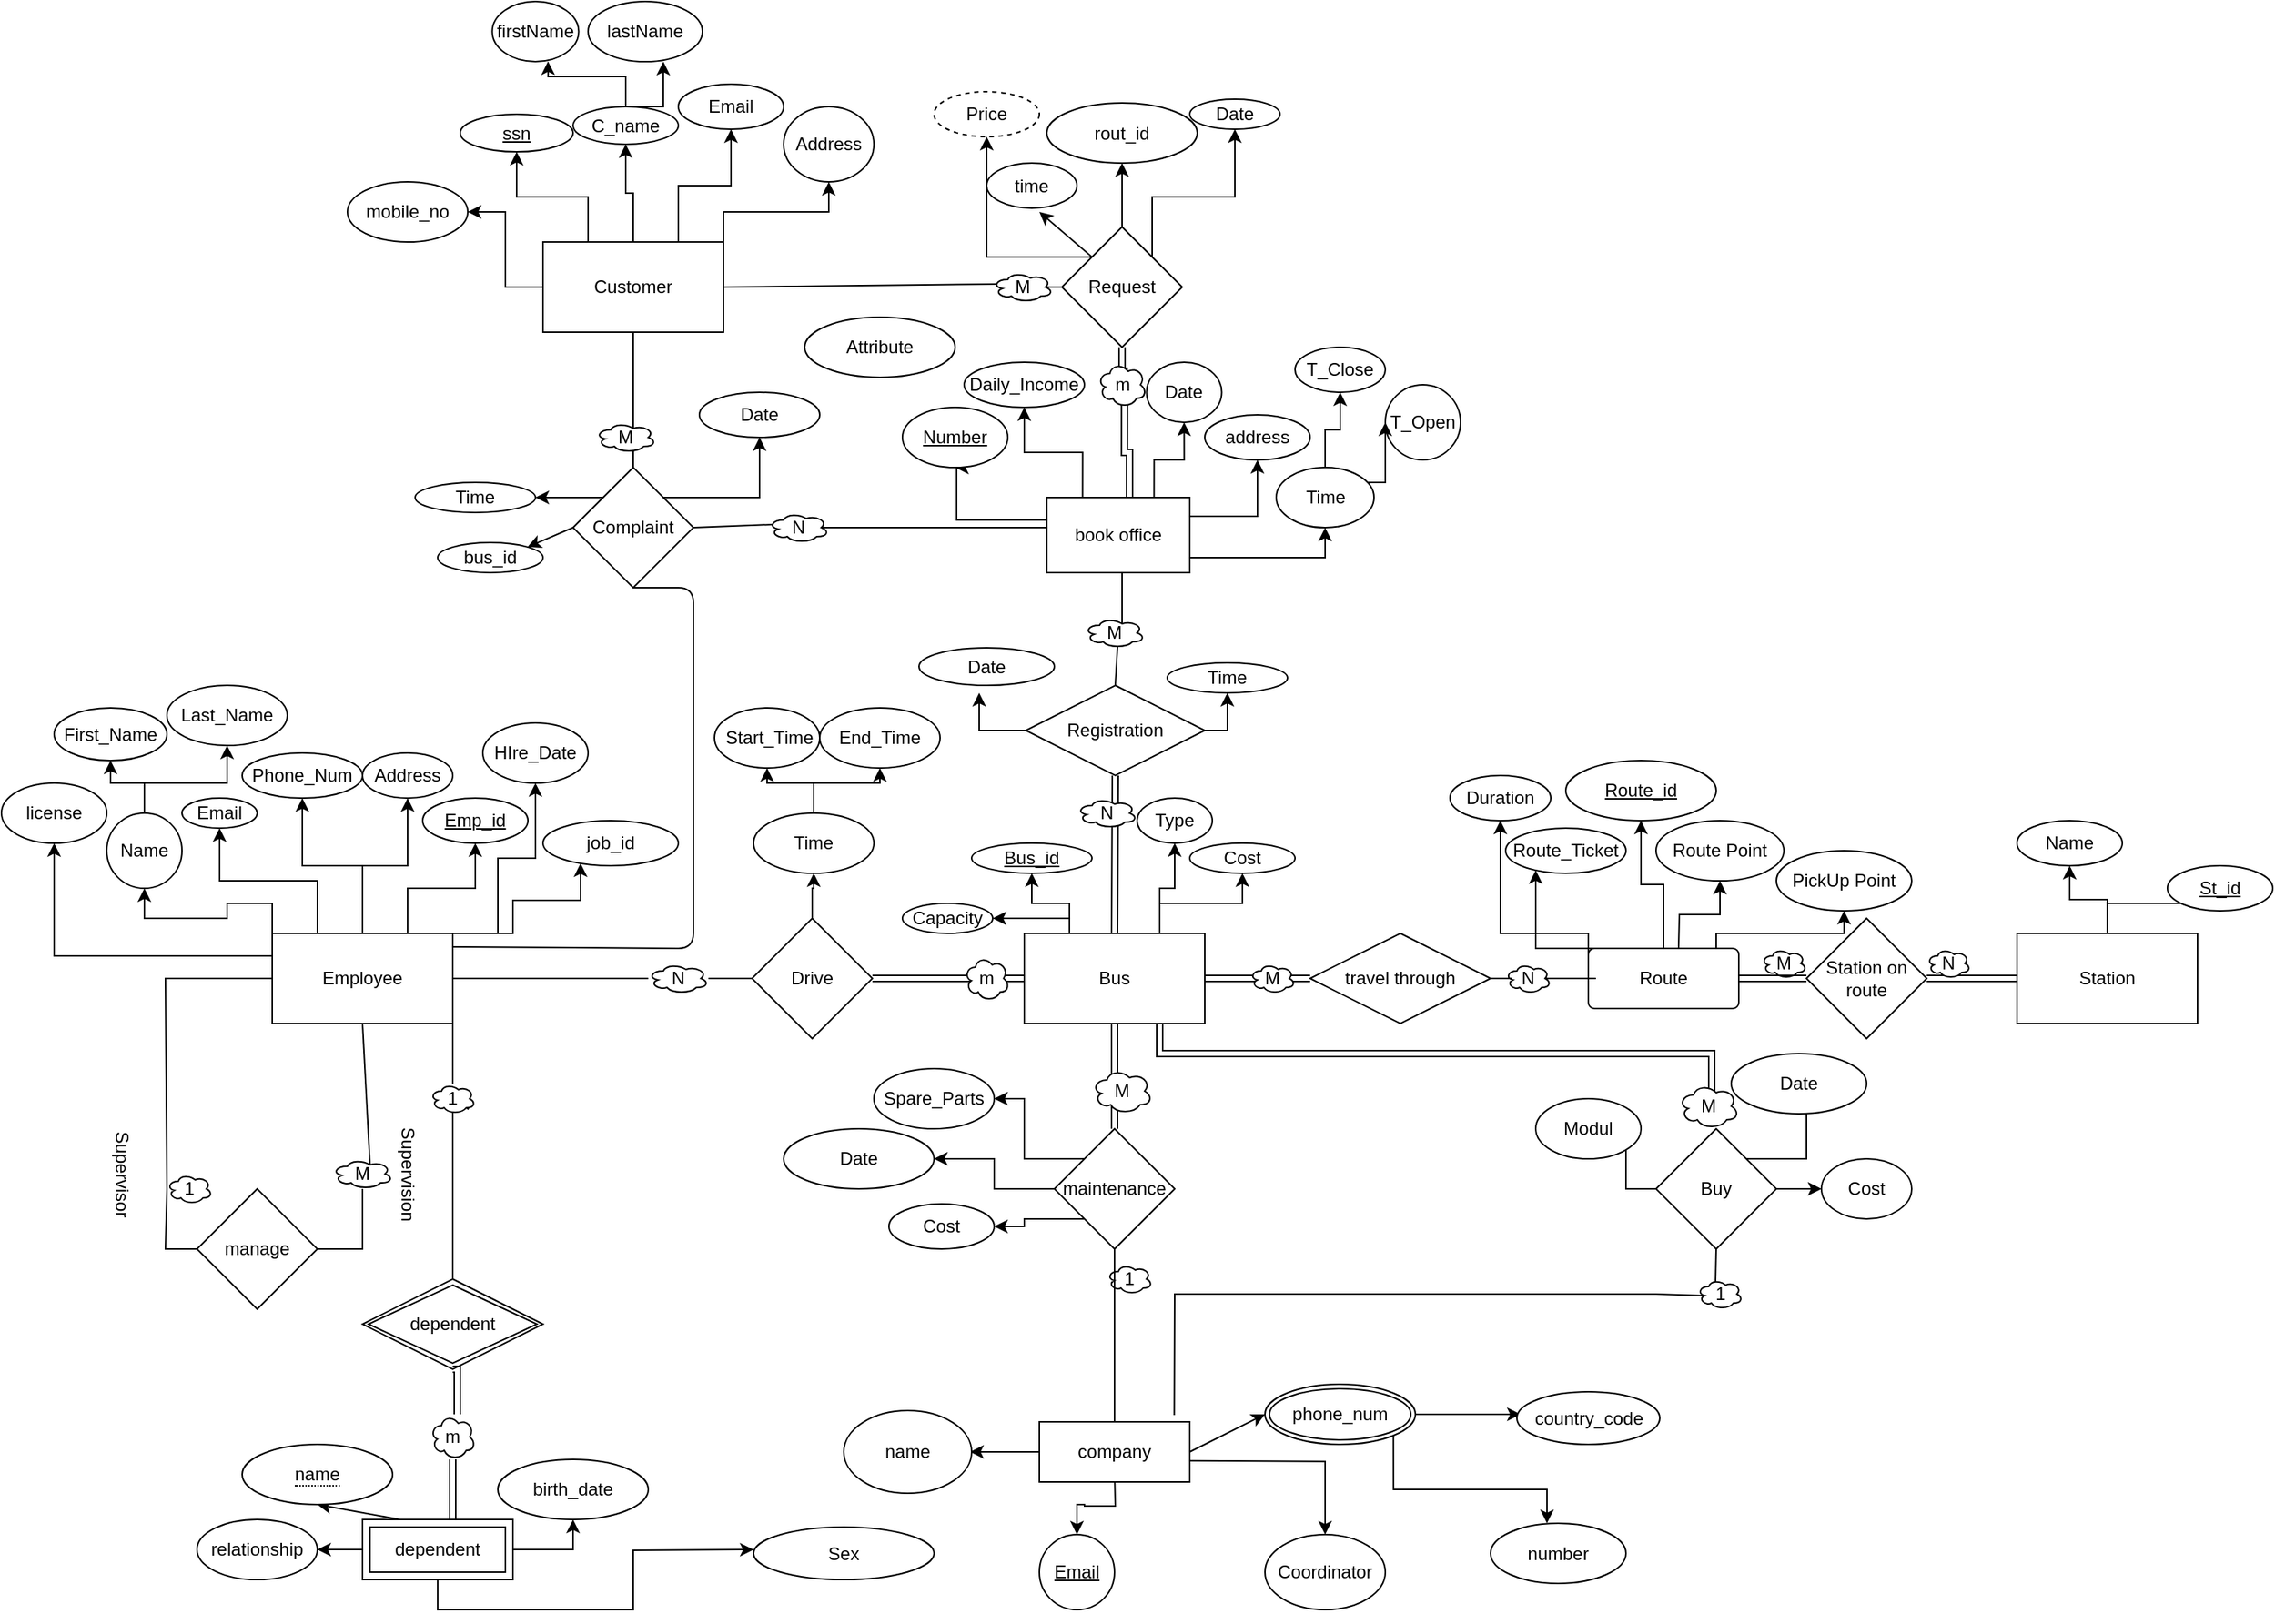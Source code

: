 <mxfile version="13.9.9" type="device"><diagram id="TFiQjZlY__-_d4XYWqQU" name="Page-1"><mxGraphModel dx="3947" dy="1431" grid="1" gridSize="10" guides="1" tooltips="1" connect="1" arrows="1" fold="1" page="1" pageScale="1" pageWidth="827" pageHeight="1169" math="0" shadow="0"><root><mxCell id="0"/><mxCell id="1" parent="0"/><mxCell id="YLWvmVzFbExYGH_iNPzv-2" style="edgeStyle=orthogonalEdgeStyle;rounded=0;orthogonalLoop=1;jettySize=auto;html=1;exitX=0.25;exitY=0;exitDx=0;exitDy=0;" parent="1" source="YLWvmVzFbExYGH_iNPzv-1" target="YLWvmVzFbExYGH_iNPzv-161" edge="1"><mxGeometry relative="1" as="geometry"><mxPoint x="285" y="185" as="targetPoint"/></mxGeometry></mxCell><mxCell id="YLWvmVzFbExYGH_iNPzv-4" style="edgeStyle=orthogonalEdgeStyle;rounded=0;orthogonalLoop=1;jettySize=auto;html=1;" parent="1" source="YLWvmVzFbExYGH_iNPzv-1" target="YLWvmVzFbExYGH_iNPzv-5" edge="1"><mxGeometry relative="1" as="geometry"><mxPoint x="440" y="200" as="targetPoint"/></mxGeometry></mxCell><mxCell id="YLWvmVzFbExYGH_iNPzv-6" style="edgeStyle=orthogonalEdgeStyle;rounded=0;orthogonalLoop=1;jettySize=auto;html=1;exitX=0.75;exitY=0;exitDx=0;exitDy=0;" parent="1" source="YLWvmVzFbExYGH_iNPzv-1" target="YLWvmVzFbExYGH_iNPzv-7" edge="1"><mxGeometry relative="1" as="geometry"><mxPoint x="520" y="210" as="targetPoint"/></mxGeometry></mxCell><mxCell id="YLWvmVzFbExYGH_iNPzv-8" style="edgeStyle=orthogonalEdgeStyle;rounded=0;orthogonalLoop=1;jettySize=auto;html=1;exitX=1;exitY=0;exitDx=0;exitDy=0;" parent="1" source="YLWvmVzFbExYGH_iNPzv-1" target="YLWvmVzFbExYGH_iNPzv-9" edge="1"><mxGeometry relative="1" as="geometry"><mxPoint x="570" y="230" as="targetPoint"/></mxGeometry></mxCell><mxCell id="ZG1hYv54IR80WF1dl3AS-23" style="edgeStyle=orthogonalEdgeStyle;rounded=0;orthogonalLoop=1;jettySize=auto;html=1;exitX=0;exitY=0.5;exitDx=0;exitDy=0;entryX=1;entryY=0.5;entryDx=0;entryDy=0;" parent="1" source="YLWvmVzFbExYGH_iNPzv-1" target="ZG1hYv54IR80WF1dl3AS-22" edge="1"><mxGeometry relative="1" as="geometry"/></mxCell><mxCell id="YLWvmVzFbExYGH_iNPzv-1" value="Customer" style="rounded=0;whiteSpace=wrap;html=1;" parent="1" vertex="1"><mxGeometry x="300" y="250" width="120" height="60" as="geometry"/></mxCell><mxCell id="USl_vU6_ZCPeOkIflzYb-12" style="edgeStyle=orthogonalEdgeStyle;rounded=0;orthogonalLoop=1;jettySize=auto;html=1;exitX=0.5;exitY=0;exitDx=0;exitDy=0;entryX=0.658;entryY=1;entryDx=0;entryDy=0;entryPerimeter=0;" parent="1" source="YLWvmVzFbExYGH_iNPzv-5" target="USl_vU6_ZCPeOkIflzYb-8" edge="1"><mxGeometry relative="1" as="geometry"/></mxCell><mxCell id="USl_vU6_ZCPeOkIflzYb-13" style="edgeStyle=orthogonalEdgeStyle;rounded=0;orthogonalLoop=1;jettySize=auto;html=1;exitX=0.5;exitY=0;exitDx=0;exitDy=0;entryX=0.646;entryY=0.995;entryDx=0;entryDy=0;entryPerimeter=0;" parent="1" source="YLWvmVzFbExYGH_iNPzv-5" target="USl_vU6_ZCPeOkIflzYb-9" edge="1"><mxGeometry relative="1" as="geometry"/></mxCell><mxCell id="YLWvmVzFbExYGH_iNPzv-5" value="C_name" style="ellipse;whiteSpace=wrap;html=1;" parent="1" vertex="1"><mxGeometry x="320" y="160" width="70" height="25" as="geometry"/></mxCell><mxCell id="YLWvmVzFbExYGH_iNPzv-7" value="Email" style="ellipse;whiteSpace=wrap;html=1;" parent="1" vertex="1"><mxGeometry x="390" y="145" width="70" height="30" as="geometry"/></mxCell><mxCell id="YLWvmVzFbExYGH_iNPzv-9" value="Address" style="ellipse;whiteSpace=wrap;html=1;" parent="1" vertex="1"><mxGeometry x="460" y="160" width="60" height="50" as="geometry"/></mxCell><mxCell id="YLWvmVzFbExYGH_iNPzv-19" style="edgeStyle=orthogonalEdgeStyle;rounded=0;orthogonalLoop=1;jettySize=auto;html=1;exitX=1;exitY=0;exitDx=0;exitDy=0;" parent="1" source="YLWvmVzFbExYGH_iNPzv-12" target="YLWvmVzFbExYGH_iNPzv-20" edge="1"><mxGeometry relative="1" as="geometry"><mxPoint x="720" y="230" as="targetPoint"/><Array as="points"><mxPoint x="705" y="220"/><mxPoint x="760" y="220"/></Array></mxGeometry></mxCell><mxCell id="ZG1hYv54IR80WF1dl3AS-179" style="edgeStyle=none;rounded=0;orthogonalLoop=1;jettySize=auto;html=1;exitX=0.5;exitY=0;exitDx=0;exitDy=0;entryX=0.5;entryY=1;entryDx=0;entryDy=0;strokeWidth=1;" parent="1" source="YLWvmVzFbExYGH_iNPzv-12" target="ZG1hYv54IR80WF1dl3AS-42" edge="1"><mxGeometry relative="1" as="geometry"><Array as="points"/></mxGeometry></mxCell><mxCell id="ZG1hYv54IR80WF1dl3AS-226" style="edgeStyle=none;rounded=0;orthogonalLoop=1;jettySize=auto;html=1;exitX=0;exitY=0;exitDx=0;exitDy=0;strokeWidth=1;" parent="1" source="YLWvmVzFbExYGH_iNPzv-12" edge="1"><mxGeometry relative="1" as="geometry"><mxPoint x="630" y="230" as="targetPoint"/></mxGeometry></mxCell><mxCell id="YLWvmVzFbExYGH_iNPzv-12" value="Request" style="rhombus;whiteSpace=wrap;html=1;" parent="1" vertex="1"><mxGeometry x="645" y="240" width="80" height="80" as="geometry"/></mxCell><mxCell id="YLWvmVzFbExYGH_iNPzv-20" value="Date" style="ellipse;whiteSpace=wrap;html=1;" parent="1" vertex="1"><mxGeometry x="730" y="155" width="60" height="20" as="geometry"/></mxCell><mxCell id="ZG1hYv54IR80WF1dl3AS-58" style="edgeStyle=orthogonalEdgeStyle;rounded=0;orthogonalLoop=1;jettySize=auto;html=1;exitX=1;exitY=0;exitDx=0;exitDy=0;entryX=0.5;entryY=1;entryDx=0;entryDy=0;" parent="1" source="YLWvmVzFbExYGH_iNPzv-26" target="ZG1hYv54IR80WF1dl3AS-26" edge="1"><mxGeometry relative="1" as="geometry"/></mxCell><mxCell id="ZG1hYv54IR80WF1dl3AS-221" style="edgeStyle=none;rounded=0;orthogonalLoop=1;jettySize=auto;html=1;exitX=0;exitY=0;exitDx=0;exitDy=0;entryX=1;entryY=0.5;entryDx=0;entryDy=0;strokeWidth=1;" parent="1" source="YLWvmVzFbExYGH_iNPzv-26" target="YLWvmVzFbExYGH_iNPzv-29" edge="1"><mxGeometry relative="1" as="geometry"/></mxCell><mxCell id="ZG1hYv54IR80WF1dl3AS-223" style="edgeStyle=none;rounded=0;orthogonalLoop=1;jettySize=auto;html=1;exitX=0;exitY=0.5;exitDx=0;exitDy=0;entryX=1;entryY=0;entryDx=0;entryDy=0;strokeWidth=1;" parent="1" source="YLWvmVzFbExYGH_iNPzv-26" target="ZG1hYv54IR80WF1dl3AS-55" edge="1"><mxGeometry relative="1" as="geometry"/></mxCell><mxCell id="YLWvmVzFbExYGH_iNPzv-26" value="Complaint" style="rhombus;whiteSpace=wrap;html=1;rounded=0;" parent="1" vertex="1"><mxGeometry x="320" y="400" width="80" height="80" as="geometry"/></mxCell><mxCell id="YLWvmVzFbExYGH_iNPzv-29" value="Time" style="ellipse;whiteSpace=wrap;html=1;" parent="1" vertex="1"><mxGeometry x="215" y="410" width="80" height="20" as="geometry"/></mxCell><mxCell id="YLWvmVzFbExYGH_iNPzv-41" value="Daily_Income" style="ellipse;whiteSpace=wrap;html=1;" parent="1" vertex="1"><mxGeometry x="580" y="330" width="80" height="30" as="geometry"/></mxCell><mxCell id="YLWvmVzFbExYGH_iNPzv-43" value="Date" style="ellipse;whiteSpace=wrap;html=1;" parent="1" vertex="1"><mxGeometry x="701.25" y="330" width="50" height="40" as="geometry"/></mxCell><mxCell id="YLWvmVzFbExYGH_iNPzv-46" value="T_Open" style="ellipse;whiteSpace=wrap;html=1;aspect=fixed;" parent="1" vertex="1"><mxGeometry x="860" y="345" width="50" height="50" as="geometry"/></mxCell><mxCell id="YLWvmVzFbExYGH_iNPzv-48" value="T_Close" style="ellipse;whiteSpace=wrap;html=1;" parent="1" vertex="1"><mxGeometry x="800" y="320" width="60" height="30" as="geometry"/></mxCell><mxCell id="ZG1hYv54IR80WF1dl3AS-132" style="edgeStyle=none;shape=link;rounded=0;orthogonalLoop=1;jettySize=auto;html=1;exitX=0.5;exitY=1;exitDx=0;exitDy=0;entryX=0.5;entryY=0;entryDx=0;entryDy=0;" parent="1" source="ZG1hYv54IR80WF1dl3AS-201" target="YLWvmVzFbExYGH_iNPzv-56" edge="1"><mxGeometry relative="1" as="geometry"><mxPoint x="680" y="617.5" as="sourcePoint"/></mxGeometry></mxCell><mxCell id="YLWvmVzFbExYGH_iNPzv-55" value="Time" style="ellipse;whiteSpace=wrap;html=1;" parent="1" vertex="1"><mxGeometry x="715" y="530" width="80" height="20" as="geometry"/></mxCell><mxCell id="YLWvmVzFbExYGH_iNPzv-58" style="edgeStyle=orthogonalEdgeStyle;rounded=0;orthogonalLoop=1;jettySize=auto;html=1;exitX=0.25;exitY=0;exitDx=0;exitDy=0;" parent="1" source="YLWvmVzFbExYGH_iNPzv-56" target="YLWvmVzFbExYGH_iNPzv-59" edge="1"><mxGeometry relative="1" as="geometry"><mxPoint x="660" y="680" as="targetPoint"/></mxGeometry></mxCell><mxCell id="YLWvmVzFbExYGH_iNPzv-60" style="edgeStyle=orthogonalEdgeStyle;rounded=0;orthogonalLoop=1;jettySize=auto;html=1;exitX=0.25;exitY=0;exitDx=0;exitDy=0;" parent="1" source="YLWvmVzFbExYGH_iNPzv-56" target="YLWvmVzFbExYGH_iNPzv-61" edge="1"><mxGeometry relative="1" as="geometry"><mxPoint x="630" y="690" as="targetPoint"/><Array as="points"><mxPoint x="650" y="700"/><mxPoint x="610" y="700"/></Array></mxGeometry></mxCell><mxCell id="YLWvmVzFbExYGH_iNPzv-62" style="edgeStyle=orthogonalEdgeStyle;rounded=0;orthogonalLoop=1;jettySize=auto;html=1;exitX=0.75;exitY=0;exitDx=0;exitDy=0;" parent="1" source="YLWvmVzFbExYGH_iNPzv-56" target="YLWvmVzFbExYGH_iNPzv-63" edge="1"><mxGeometry relative="1" as="geometry"><mxPoint x="710" y="670" as="targetPoint"/></mxGeometry></mxCell><mxCell id="YLWvmVzFbExYGH_iNPzv-64" style="edgeStyle=orthogonalEdgeStyle;rounded=0;orthogonalLoop=1;jettySize=auto;html=1;exitX=0.75;exitY=0;exitDx=0;exitDy=0;" parent="1" source="YLWvmVzFbExYGH_iNPzv-56" target="YLWvmVzFbExYGH_iNPzv-65" edge="1"><mxGeometry relative="1" as="geometry"><mxPoint x="750" y="680" as="targetPoint"/></mxGeometry></mxCell><mxCell id="ZG1hYv54IR80WF1dl3AS-118" style="edgeStyle=none;shape=link;rounded=0;orthogonalLoop=1;jettySize=auto;html=1;exitX=0.5;exitY=1;exitDx=0;exitDy=0;entryX=0.5;entryY=0;entryDx=0;entryDy=0;" parent="1" source="YLWvmVzFbExYGH_iNPzv-56" target="YLWvmVzFbExYGH_iNPzv-98" edge="1"><mxGeometry relative="1" as="geometry"/></mxCell><mxCell id="ZG1hYv54IR80WF1dl3AS-120" style="edgeStyle=none;shape=link;rounded=0;orthogonalLoop=1;jettySize=auto;html=1;exitX=1;exitY=0.5;exitDx=0;exitDy=0;entryX=0;entryY=0.5;entryDx=0;entryDy=0;" parent="1" source="YLWvmVzFbExYGH_iNPzv-56" target="ZG1hYv54IR80WF1dl3AS-71" edge="1"><mxGeometry relative="1" as="geometry"/></mxCell><mxCell id="4-yxB0Cw6xnYir0Gbgu2-3" style="edgeStyle=orthogonalEdgeStyle;shape=link;rounded=0;orthogonalLoop=1;jettySize=auto;html=1;exitX=0.75;exitY=1;exitDx=0;exitDy=0;entryX=0.55;entryY=0.95;entryDx=0;entryDy=0;entryPerimeter=0;" parent="1" source="YLWvmVzFbExYGH_iNPzv-56" target="YLWvmVzFbExYGH_iNPzv-182" edge="1"><mxGeometry relative="1" as="geometry"/></mxCell><mxCell id="YLWvmVzFbExYGH_iNPzv-56" value="Bus" style="whiteSpace=wrap;html=1;" parent="1" vertex="1"><mxGeometry x="620" y="710" width="120" height="60" as="geometry"/></mxCell><mxCell id="YLWvmVzFbExYGH_iNPzv-59" value="&lt;u&gt;Bus_id&lt;/u&gt;" style="ellipse;whiteSpace=wrap;html=1;" parent="1" vertex="1"><mxGeometry x="585" y="650" width="80" height="20" as="geometry"/></mxCell><mxCell id="YLWvmVzFbExYGH_iNPzv-61" value="Capacity" style="ellipse;whiteSpace=wrap;html=1;" parent="1" vertex="1"><mxGeometry x="539" y="690" width="60" height="20" as="geometry"/></mxCell><mxCell id="YLWvmVzFbExYGH_iNPzv-63" value="Type" style="ellipse;whiteSpace=wrap;html=1;" parent="1" vertex="1"><mxGeometry x="695" y="620" width="50" height="30" as="geometry"/></mxCell><mxCell id="YLWvmVzFbExYGH_iNPzv-65" value="Cost" style="ellipse;whiteSpace=wrap;html=1;" parent="1" vertex="1"><mxGeometry x="730" y="650" width="70" height="20" as="geometry"/></mxCell><mxCell id="YLWvmVzFbExYGH_iNPzv-69" value="" style="edgeStyle=orthogonalEdgeStyle;rounded=0;orthogonalLoop=1;jettySize=auto;html=1;" parent="1" source="YLWvmVzFbExYGH_iNPzv-66" target="YLWvmVzFbExYGH_iNPzv-68" edge="1"><mxGeometry relative="1" as="geometry"/></mxCell><mxCell id="ZG1hYv54IR80WF1dl3AS-125" style="edgeStyle=none;shape=link;rounded=0;orthogonalLoop=1;jettySize=auto;html=1;exitX=1;exitY=0.5;exitDx=0;exitDy=0;entryX=0.875;entryY=0.5;entryDx=0;entryDy=0;entryPerimeter=0;" parent="1" source="YLWvmVzFbExYGH_iNPzv-66" target="ZG1hYv54IR80WF1dl3AS-122" edge="1"><mxGeometry relative="1" as="geometry"/></mxCell><mxCell id="YLWvmVzFbExYGH_iNPzv-66" value="Drive" style="rhombus;whiteSpace=wrap;html=1;" parent="1" vertex="1"><mxGeometry x="439" y="700" width="80" height="80" as="geometry"/></mxCell><mxCell id="YLWvmVzFbExYGH_iNPzv-71" value="" style="edgeStyle=orthogonalEdgeStyle;rounded=0;orthogonalLoop=1;jettySize=auto;html=1;" parent="1" source="YLWvmVzFbExYGH_iNPzv-68" target="YLWvmVzFbExYGH_iNPzv-70" edge="1"><mxGeometry relative="1" as="geometry"/></mxCell><mxCell id="YLWvmVzFbExYGH_iNPzv-72" style="edgeStyle=orthogonalEdgeStyle;rounded=0;orthogonalLoop=1;jettySize=auto;html=1;" parent="1" source="YLWvmVzFbExYGH_iNPzv-68" target="YLWvmVzFbExYGH_iNPzv-73" edge="1"><mxGeometry relative="1" as="geometry"><mxPoint x="520" y="600" as="targetPoint"/></mxGeometry></mxCell><mxCell id="YLWvmVzFbExYGH_iNPzv-68" value="Time" style="ellipse;whiteSpace=wrap;html=1;" parent="1" vertex="1"><mxGeometry x="440" y="630" width="80" height="40" as="geometry"/></mxCell><mxCell id="YLWvmVzFbExYGH_iNPzv-70" value="&amp;nbsp;Start_Time" style="ellipse;whiteSpace=wrap;html=1;" parent="1" vertex="1"><mxGeometry x="414" y="560" width="70" height="40" as="geometry"/></mxCell><mxCell id="YLWvmVzFbExYGH_iNPzv-73" value="End_Time" style="ellipse;whiteSpace=wrap;html=1;" parent="1" vertex="1"><mxGeometry x="484" y="560" width="80" height="40" as="geometry"/></mxCell><mxCell id="YLWvmVzFbExYGH_iNPzv-76" style="edgeStyle=orthogonalEdgeStyle;rounded=0;orthogonalLoop=1;jettySize=auto;html=1;exitX=0;exitY=0;exitDx=0;exitDy=0;" parent="1" source="YLWvmVzFbExYGH_iNPzv-74" target="YLWvmVzFbExYGH_iNPzv-77" edge="1"><mxGeometry relative="1" as="geometry"><mxPoint x="70" y="670" as="targetPoint"/></mxGeometry></mxCell><mxCell id="YLWvmVzFbExYGH_iNPzv-82" style="edgeStyle=orthogonalEdgeStyle;rounded=0;orthogonalLoop=1;jettySize=auto;html=1;exitX=0.25;exitY=0;exitDx=0;exitDy=0;" parent="1" source="YLWvmVzFbExYGH_iNPzv-74" target="YLWvmVzFbExYGH_iNPzv-83" edge="1"><mxGeometry relative="1" as="geometry"><mxPoint x="100" y="660" as="targetPoint"/></mxGeometry></mxCell><mxCell id="YLWvmVzFbExYGH_iNPzv-84" style="edgeStyle=orthogonalEdgeStyle;rounded=0;orthogonalLoop=1;jettySize=auto;html=1;exitX=0.5;exitY=0;exitDx=0;exitDy=0;" parent="1" source="YLWvmVzFbExYGH_iNPzv-74" target="YLWvmVzFbExYGH_iNPzv-85" edge="1"><mxGeometry relative="1" as="geometry"><mxPoint x="130" y="630" as="targetPoint"/></mxGeometry></mxCell><mxCell id="YLWvmVzFbExYGH_iNPzv-86" style="edgeStyle=orthogonalEdgeStyle;rounded=0;orthogonalLoop=1;jettySize=auto;html=1;exitX=0.5;exitY=0;exitDx=0;exitDy=0;" parent="1" source="YLWvmVzFbExYGH_iNPzv-74" target="YLWvmVzFbExYGH_iNPzv-87" edge="1"><mxGeometry relative="1" as="geometry"><mxPoint x="210" y="620" as="targetPoint"/></mxGeometry></mxCell><mxCell id="YLWvmVzFbExYGH_iNPzv-88" style="edgeStyle=orthogonalEdgeStyle;rounded=0;orthogonalLoop=1;jettySize=auto;html=1;exitX=0.75;exitY=0;exitDx=0;exitDy=0;" parent="1" source="YLWvmVzFbExYGH_iNPzv-74" target="YLWvmVzFbExYGH_iNPzv-89" edge="1"><mxGeometry relative="1" as="geometry"><mxPoint x="250" y="660" as="targetPoint"/></mxGeometry></mxCell><mxCell id="YLWvmVzFbExYGH_iNPzv-90" style="edgeStyle=orthogonalEdgeStyle;rounded=0;orthogonalLoop=1;jettySize=auto;html=1;exitX=1;exitY=0;exitDx=0;exitDy=0;" parent="1" source="YLWvmVzFbExYGH_iNPzv-74" target="YLWvmVzFbExYGH_iNPzv-91" edge="1"><mxGeometry relative="1" as="geometry"><mxPoint x="300" y="680" as="targetPoint"/><Array as="points"><mxPoint x="270" y="710"/><mxPoint x="270" y="660"/><mxPoint x="295" y="660"/></Array></mxGeometry></mxCell><mxCell id="YLWvmVzFbExYGH_iNPzv-92" style="edgeStyle=orthogonalEdgeStyle;rounded=0;orthogonalLoop=1;jettySize=auto;html=1;exitX=1;exitY=0;exitDx=0;exitDy=0;" parent="1" source="YLWvmVzFbExYGH_iNPzv-74" target="ZG1hYv54IR80WF1dl3AS-81" edge="1"><mxGeometry relative="1" as="geometry"><mxPoint x="325" y="665" as="targetPoint"/><Array as="points"><mxPoint x="280" y="710"/><mxPoint x="280" y="688"/><mxPoint x="325" y="688"/></Array></mxGeometry></mxCell><mxCell id="USl_vU6_ZCPeOkIflzYb-4" style="edgeStyle=orthogonalEdgeStyle;rounded=0;orthogonalLoop=1;jettySize=auto;html=1;exitX=0;exitY=0.25;exitDx=0;exitDy=0;entryX=0.5;entryY=1;entryDx=0;entryDy=0;" parent="1" source="YLWvmVzFbExYGH_iNPzv-74" target="USl_vU6_ZCPeOkIflzYb-1" edge="1"><mxGeometry relative="1" as="geometry"/></mxCell><mxCell id="YLWvmVzFbExYGH_iNPzv-74" value="Employee" style="whiteSpace=wrap;html=1;" parent="1" vertex="1"><mxGeometry x="120" y="710" width="120" height="60" as="geometry"/></mxCell><mxCell id="YLWvmVzFbExYGH_iNPzv-79" value="" style="edgeStyle=orthogonalEdgeStyle;rounded=0;orthogonalLoop=1;jettySize=auto;html=1;" parent="1" source="YLWvmVzFbExYGH_iNPzv-77" target="YLWvmVzFbExYGH_iNPzv-78" edge="1"><mxGeometry relative="1" as="geometry"/></mxCell><mxCell id="YLWvmVzFbExYGH_iNPzv-80" style="edgeStyle=orthogonalEdgeStyle;rounded=0;orthogonalLoop=1;jettySize=auto;html=1;" parent="1" source="YLWvmVzFbExYGH_iNPzv-77" target="YLWvmVzFbExYGH_iNPzv-81" edge="1"><mxGeometry relative="1" as="geometry"><mxPoint x="50" y="610" as="targetPoint"/><Array as="points"><mxPoint x="35" y="610"/><mxPoint x="90" y="610"/></Array></mxGeometry></mxCell><mxCell id="YLWvmVzFbExYGH_iNPzv-77" value="Name" style="ellipse;whiteSpace=wrap;html=1;" parent="1" vertex="1"><mxGeometry x="10" y="630" width="50" height="50" as="geometry"/></mxCell><mxCell id="YLWvmVzFbExYGH_iNPzv-78" value="First_Name" style="ellipse;whiteSpace=wrap;html=1;" parent="1" vertex="1"><mxGeometry x="-25" y="560" width="75" height="35" as="geometry"/></mxCell><mxCell id="YLWvmVzFbExYGH_iNPzv-81" value="Last_Name" style="ellipse;whiteSpace=wrap;html=1;" parent="1" vertex="1"><mxGeometry x="50" y="545" width="80" height="40" as="geometry"/></mxCell><mxCell id="YLWvmVzFbExYGH_iNPzv-83" value="Email" style="ellipse;whiteSpace=wrap;html=1;" parent="1" vertex="1"><mxGeometry x="60" y="620" width="50" height="20" as="geometry"/></mxCell><mxCell id="YLWvmVzFbExYGH_iNPzv-85" value="Phone_Num" style="ellipse;whiteSpace=wrap;html=1;" parent="1" vertex="1"><mxGeometry x="100" y="590" width="80" height="30" as="geometry"/></mxCell><mxCell id="YLWvmVzFbExYGH_iNPzv-87" value="Address" style="ellipse;whiteSpace=wrap;html=1;" parent="1" vertex="1"><mxGeometry x="180" y="590" width="60" height="30" as="geometry"/></mxCell><mxCell id="YLWvmVzFbExYGH_iNPzv-89" value="&lt;u&gt;Emp_id&lt;/u&gt;" style="ellipse;whiteSpace=wrap;html=1;" parent="1" vertex="1"><mxGeometry x="220" y="620" width="70" height="30" as="geometry"/></mxCell><mxCell id="YLWvmVzFbExYGH_iNPzv-91" value="HIre_Date" style="ellipse;whiteSpace=wrap;html=1;" parent="1" vertex="1"><mxGeometry x="260" y="570" width="70" height="40" as="geometry"/></mxCell><mxCell id="YLWvmVzFbExYGH_iNPzv-94" value="manage" style="rhombus;whiteSpace=wrap;html=1;" parent="1" vertex="1"><mxGeometry x="70" y="880" width="80" height="80" as="geometry"/></mxCell><mxCell id="YLWvmVzFbExYGH_iNPzv-101" value="" style="edgeStyle=orthogonalEdgeStyle;rounded=0;orthogonalLoop=1;jettySize=auto;html=1;" parent="1" source="YLWvmVzFbExYGH_iNPzv-98" target="ZG1hYv54IR80WF1dl3AS-83" edge="1"><mxGeometry relative="1" as="geometry"><mxPoint x="600" y="865.0" as="targetPoint"/></mxGeometry></mxCell><mxCell id="YLWvmVzFbExYGH_iNPzv-102" style="edgeStyle=orthogonalEdgeStyle;rounded=0;orthogonalLoop=1;jettySize=auto;html=1;exitX=0;exitY=1;exitDx=0;exitDy=0;" parent="1" source="YLWvmVzFbExYGH_iNPzv-98" target="YLWvmVzFbExYGH_iNPzv-103" edge="1"><mxGeometry relative="1" as="geometry"><mxPoint x="590" y="930" as="targetPoint"/></mxGeometry></mxCell><mxCell id="YLWvmVzFbExYGH_iNPzv-104" style="edgeStyle=orthogonalEdgeStyle;rounded=0;orthogonalLoop=1;jettySize=auto;html=1;exitX=0;exitY=0;exitDx=0;exitDy=0;" parent="1" source="YLWvmVzFbExYGH_iNPzv-98" target="YLWvmVzFbExYGH_iNPzv-105" edge="1"><mxGeometry relative="1" as="geometry"><mxPoint x="590" y="840" as="targetPoint"/></mxGeometry></mxCell><mxCell id="YLWvmVzFbExYGH_iNPzv-98" value="maintenance" style="rhombus;whiteSpace=wrap;html=1;" parent="1" vertex="1"><mxGeometry x="640" y="840" width="80" height="80" as="geometry"/></mxCell><mxCell id="YLWvmVzFbExYGH_iNPzv-103" value="Cost" style="ellipse;whiteSpace=wrap;html=1;" parent="1" vertex="1"><mxGeometry x="530" y="890" width="70" height="30" as="geometry"/></mxCell><mxCell id="YLWvmVzFbExYGH_iNPzv-105" value="Spare_Parts" style="ellipse;whiteSpace=wrap;html=1;" parent="1" vertex="1"><mxGeometry x="520" y="800" width="80" height="40" as="geometry"/></mxCell><mxCell id="YLWvmVzFbExYGH_iNPzv-111" value="" style="edgeStyle=orthogonalEdgeStyle;rounded=0;orthogonalLoop=1;jettySize=auto;html=1;" parent="1" target="YLWvmVzFbExYGH_iNPzv-110" edge="1"><mxGeometry relative="1" as="geometry"><mxPoint x="680.034" y="1070" as="sourcePoint"/></mxGeometry></mxCell><mxCell id="YLWvmVzFbExYGH_iNPzv-114" style="edgeStyle=orthogonalEdgeStyle;rounded=0;orthogonalLoop=1;jettySize=auto;html=1;exitX=0.991;exitY=0.618;exitDx=0;exitDy=0;exitPerimeter=0;" parent="1" target="YLWvmVzFbExYGH_iNPzv-115" edge="1"><mxGeometry relative="1" as="geometry"><mxPoint x="810" y="1100" as="targetPoint"/><mxPoint x="728.83" y="1060.9" as="sourcePoint"/></mxGeometry></mxCell><mxCell id="YLWvmVzFbExYGH_iNPzv-110" value="&lt;u&gt;Email&lt;/u&gt;" style="ellipse;whiteSpace=wrap;html=1;" parent="1" vertex="1"><mxGeometry x="630" y="1110" width="50" height="50" as="geometry"/></mxCell><mxCell id="YLWvmVzFbExYGH_iNPzv-115" value="Coordinator" style="ellipse;whiteSpace=wrap;html=1;" parent="1" vertex="1"><mxGeometry x="780" y="1110" width="80" height="50" as="geometry"/></mxCell><mxCell id="YLWvmVzFbExYGH_iNPzv-119" value="" style="edgeStyle=orthogonalEdgeStyle;rounded=0;orthogonalLoop=1;jettySize=auto;html=1;" parent="1" source="YLWvmVzFbExYGH_iNPzv-117" target="YLWvmVzFbExYGH_iNPzv-118" edge="1"><mxGeometry relative="1" as="geometry"/></mxCell><mxCell id="YLWvmVzFbExYGH_iNPzv-122" style="edgeStyle=orthogonalEdgeStyle;rounded=0;orthogonalLoop=1;jettySize=auto;html=1;exitX=1;exitY=0;exitDx=0;exitDy=0;" parent="1" source="YLWvmVzFbExYGH_iNPzv-117" edge="1"><mxGeometry relative="1" as="geometry"><mxPoint x="1130" y="800" as="targetPoint"/></mxGeometry></mxCell><mxCell id="YLWvmVzFbExYGH_iNPzv-125" value="" style="edgeStyle=orthogonalEdgeStyle;rounded=0;orthogonalLoop=1;jettySize=auto;html=1;" parent="1" source="YLWvmVzFbExYGH_iNPzv-117" target="YLWvmVzFbExYGH_iNPzv-124" edge="1"><mxGeometry relative="1" as="geometry"/></mxCell><mxCell id="YLWvmVzFbExYGH_iNPzv-117" value="Buy" style="rhombus;whiteSpace=wrap;html=1;" parent="1" vertex="1"><mxGeometry x="1040" y="840" width="80" height="80" as="geometry"/></mxCell><mxCell id="YLWvmVzFbExYGH_iNPzv-118" value="Cost" style="ellipse;whiteSpace=wrap;html=1;" parent="1" vertex="1"><mxGeometry x="1150" y="860" width="60" height="40" as="geometry"/></mxCell><mxCell id="YLWvmVzFbExYGH_iNPzv-124" value="Modul" style="ellipse;whiteSpace=wrap;html=1;" parent="1" vertex="1"><mxGeometry x="960" y="820" width="70" height="40" as="geometry"/></mxCell><mxCell id="YLWvmVzFbExYGH_iNPzv-141" style="edgeStyle=orthogonalEdgeStyle;rounded=0;orthogonalLoop=1;jettySize=auto;html=1;exitX=1;exitY=0;exitDx=0;exitDy=0;" parent="1" target="ZG1hYv54IR80WF1dl3AS-85" edge="1"><mxGeometry relative="1" as="geometry"><mxPoint x="1165" y="675" as="targetPoint"/><mxPoint x="1080" y="720" as="sourcePoint"/><Array as="points"><mxPoint x="1080" y="710"/><mxPoint x="1165" y="710"/></Array></mxGeometry></mxCell><mxCell id="YLWvmVzFbExYGH_iNPzv-143" style="edgeStyle=orthogonalEdgeStyle;rounded=0;orthogonalLoop=1;jettySize=auto;html=1;exitX=0.75;exitY=0;exitDx=0;exitDy=0;" parent="1" target="ZG1hYv54IR80WF1dl3AS-84" edge="1"><mxGeometry relative="1" as="geometry"><mxPoint x="1075" y="660" as="targetPoint"/><mxPoint x="1055" y="720" as="sourcePoint"/></mxGeometry></mxCell><mxCell id="YLWvmVzFbExYGH_iNPzv-147" style="edgeStyle=orthogonalEdgeStyle;rounded=0;orthogonalLoop=1;jettySize=auto;html=1;" parent="1" target="YLWvmVzFbExYGH_iNPzv-148" edge="1"><mxGeometry relative="1" as="geometry"><mxPoint x="1000" y="690" as="targetPoint"/><mxPoint x="1030" y="720" as="sourcePoint"/><Array as="points"><mxPoint x="960" y="720"/></Array></mxGeometry></mxCell><mxCell id="YLWvmVzFbExYGH_iNPzv-148" value="Route_Ticket" style="ellipse;whiteSpace=wrap;html=1;" parent="1" vertex="1"><mxGeometry x="940" y="640" width="80" height="30" as="geometry"/></mxCell><mxCell id="ZG1hYv54IR80WF1dl3AS-129" style="edgeStyle=none;shape=link;rounded=0;orthogonalLoop=1;jettySize=auto;html=1;exitX=1;exitY=0.5;exitDx=0;exitDy=0;entryX=0;entryY=0.5;entryDx=0;entryDy=0;" parent="1" source="YLWvmVzFbExYGH_iNPzv-152" target="YLWvmVzFbExYGH_iNPzv-153" edge="1"><mxGeometry relative="1" as="geometry"/></mxCell><mxCell id="YLWvmVzFbExYGH_iNPzv-152" value="Station on route" style="rhombus;whiteSpace=wrap;html=1;" parent="1" vertex="1"><mxGeometry x="1140" y="700" width="80" height="80" as="geometry"/></mxCell><mxCell id="YLWvmVzFbExYGH_iNPzv-156" value="" style="edgeStyle=orthogonalEdgeStyle;rounded=0;orthogonalLoop=1;jettySize=auto;html=1;" parent="1" source="YLWvmVzFbExYGH_iNPzv-153" target="YLWvmVzFbExYGH_iNPzv-155" edge="1"><mxGeometry relative="1" as="geometry"/></mxCell><mxCell id="YLWvmVzFbExYGH_iNPzv-158" value="" style="edgeStyle=orthogonalEdgeStyle;rounded=0;orthogonalLoop=1;jettySize=auto;html=1;" parent="1" source="YLWvmVzFbExYGH_iNPzv-153" target="YLWvmVzFbExYGH_iNPzv-157" edge="1"><mxGeometry relative="1" as="geometry"/></mxCell><mxCell id="YLWvmVzFbExYGH_iNPzv-153" value="Station" style="whiteSpace=wrap;html=1;" parent="1" vertex="1"><mxGeometry x="1280" y="710" width="120" height="60" as="geometry"/></mxCell><mxCell id="YLWvmVzFbExYGH_iNPzv-155" value="Name" style="ellipse;whiteSpace=wrap;html=1;" parent="1" vertex="1"><mxGeometry x="1280" y="635" width="70" height="30" as="geometry"/></mxCell><mxCell id="YLWvmVzFbExYGH_iNPzv-157" value="&lt;u&gt;St_id&lt;/u&gt;" style="ellipse;whiteSpace=wrap;html=1;" parent="1" vertex="1"><mxGeometry x="1380" y="665" width="70" height="30" as="geometry"/></mxCell><mxCell id="YLWvmVzFbExYGH_iNPzv-161" value="ssn" style="ellipse;whiteSpace=wrap;html=1;align=center;fontStyle=4;" parent="1" vertex="1"><mxGeometry x="245" y="165" width="75" height="25" as="geometry"/></mxCell><mxCell id="YLWvmVzFbExYGH_iNPzv-172" value="Supervision" style="text;html=1;align=center;verticalAlign=middle;resizable=0;points=[];autosize=1;rotation=90;" parent="1" vertex="1"><mxGeometry x="170" y="860" width="80" height="20" as="geometry"/></mxCell><mxCell id="YLWvmVzFbExYGH_iNPzv-173" value="Supervisor" style="text;html=1;align=center;verticalAlign=middle;resizable=0;points=[];autosize=1;rotation=90;" parent="1" vertex="1"><mxGeometry x="-15" y="860" width="70" height="20" as="geometry"/></mxCell><mxCell id="YLWvmVzFbExYGH_iNPzv-178" value="M" style="ellipse;shape=cloud;whiteSpace=wrap;html=1;" parent="1" vertex="1"><mxGeometry x="770" y="730" width="30" height="20" as="geometry"/></mxCell><mxCell id="YLWvmVzFbExYGH_iNPzv-179" value="N" style="ellipse;shape=cloud;whiteSpace=wrap;html=1;" parent="1" vertex="1"><mxGeometry x="940" y="730" width="30" height="20" as="geometry"/></mxCell><mxCell id="YLWvmVzFbExYGH_iNPzv-180" value="M" style="ellipse;shape=cloud;whiteSpace=wrap;html=1;" parent="1" vertex="1"><mxGeometry x="1110" y="720" width="30" height="20" as="geometry"/></mxCell><mxCell id="YLWvmVzFbExYGH_iNPzv-181" value="N" style="ellipse;shape=cloud;whiteSpace=wrap;html=1;" parent="1" vertex="1"><mxGeometry x="1220" y="720" width="29" height="20" as="geometry"/></mxCell><mxCell id="YLWvmVzFbExYGH_iNPzv-182" value="M" style="ellipse;shape=cloud;whiteSpace=wrap;html=1;" parent="1" vertex="1"><mxGeometry x="1055" y="810" width="40" height="30" as="geometry"/></mxCell><mxCell id="YLWvmVzFbExYGH_iNPzv-183" value="M" style="ellipse;shape=cloud;whiteSpace=wrap;html=1;" parent="1" vertex="1"><mxGeometry x="665" y="800" width="40" height="30" as="geometry"/></mxCell><mxCell id="YLWvmVzFbExYGH_iNPzv-184" value="1" style="ellipse;shape=cloud;whiteSpace=wrap;html=1;" parent="1" vertex="1"><mxGeometry x="1067.5" y="940" width="30" height="20" as="geometry"/></mxCell><mxCell id="YLWvmVzFbExYGH_iNPzv-185" value="1" style="ellipse;shape=cloud;whiteSpace=wrap;html=1;" parent="1" vertex="1"><mxGeometry x="675" y="930" width="30" height="20" as="geometry"/></mxCell><mxCell id="YLWvmVzFbExYGH_iNPzv-189" value="M" style="ellipse;shape=cloud;whiteSpace=wrap;html=1;" parent="1" vertex="1"><mxGeometry x="599" y="270" width="40" height="20" as="geometry"/></mxCell><mxCell id="YLWvmVzFbExYGH_iNPzv-193" value="N" style="ellipse;shape=cloud;whiteSpace=wrap;html=1;" parent="1" vertex="1"><mxGeometry x="655" y="620" width="40" height="20" as="geometry"/></mxCell><mxCell id="YLWvmVzFbExYGH_iNPzv-194" value="N" style="ellipse;shape=cloud;whiteSpace=wrap;html=1;" parent="1" vertex="1"><mxGeometry x="450" y="430" width="40" height="20" as="geometry"/></mxCell><mxCell id="YLWvmVzFbExYGH_iNPzv-196" value="M" style="ellipse;shape=cloud;whiteSpace=wrap;html=1;" parent="1" vertex="1"><mxGeometry x="335" y="370" width="40" height="20" as="geometry"/></mxCell><mxCell id="YLWvmVzFbExYGH_iNPzv-195" value="M" style="ellipse;shape=cloud;whiteSpace=wrap;html=1;" parent="1" vertex="1"><mxGeometry x="660" y="500" width="40" height="20" as="geometry"/></mxCell><mxCell id="ZG1hYv54IR80WF1dl3AS-5" value="Duration" style="ellipse;whiteSpace=wrap;html=1;" parent="1" vertex="1"><mxGeometry x="903" y="605" width="67" height="30" as="geometry"/></mxCell><mxCell id="ZG1hYv54IR80WF1dl3AS-19" style="edgeStyle=orthogonalEdgeStyle;rounded=0;orthogonalLoop=1;jettySize=auto;html=1;exitX=0;exitY=0.5;exitDx=0;exitDy=0;entryX=1;entryY=0.5;entryDx=0;entryDy=0;" parent="1" source="ZG1hYv54IR80WF1dl3AS-13" target="ZG1hYv54IR80WF1dl3AS-18" edge="1"><mxGeometry relative="1" as="geometry"/></mxCell><mxCell id="ZG1hYv54IR80WF1dl3AS-211" style="edgeStyle=none;rounded=0;orthogonalLoop=1;jettySize=auto;html=1;exitX=0.25;exitY=0;exitDx=0;exitDy=0;entryX=0.5;entryY=1;entryDx=0;entryDy=0;strokeWidth=1;" parent="1" source="ZG1hYv54IR80WF1dl3AS-13" target="ZG1hYv54IR80WF1dl3AS-209" edge="1"><mxGeometry relative="1" as="geometry"><Array as="points"/></mxGeometry></mxCell><mxCell id="ZG1hYv54IR80WF1dl3AS-213" style="edgeStyle=none;rounded=0;orthogonalLoop=1;jettySize=auto;html=1;exitX=1;exitY=0.5;exitDx=0;exitDy=0;entryX=0.5;entryY=1;entryDx=0;entryDy=0;strokeWidth=1;" parent="1" source="ZG1hYv54IR80WF1dl3AS-13" target="ZG1hYv54IR80WF1dl3AS-29" edge="1"><mxGeometry relative="1" as="geometry"><Array as="points"><mxPoint x="320" y="1120"/></Array></mxGeometry></mxCell><mxCell id="D-bhPF6f3ikwUDHKuIrw-11" style="edgeStyle=orthogonalEdgeStyle;rounded=0;orthogonalLoop=1;jettySize=auto;html=1;exitX=0.5;exitY=1;exitDx=0;exitDy=0;" parent="1" source="ZG1hYv54IR80WF1dl3AS-13" edge="1"><mxGeometry relative="1" as="geometry"><mxPoint x="440" y="1120" as="targetPoint"/></mxGeometry></mxCell><mxCell id="ZG1hYv54IR80WF1dl3AS-13" value="dependent" style="shape=ext;margin=3;double=1;whiteSpace=wrap;html=1;align=center;" parent="1" vertex="1"><mxGeometry x="180" y="1100" width="100" height="40" as="geometry"/></mxCell><mxCell id="USl_vU6_ZCPeOkIflzYb-6" style="edgeStyle=orthogonalEdgeStyle;shape=link;rounded=0;orthogonalLoop=1;jettySize=auto;html=1;exitX=0.5;exitY=1;exitDx=0;exitDy=0;entryX=0.6;entryY=0;entryDx=0;entryDy=0;entryPerimeter=0;" parent="1" source="2pqPSoGpATBuqr096bw3-15" target="ZG1hYv54IR80WF1dl3AS-13" edge="1"><mxGeometry relative="1" as="geometry"/></mxCell><mxCell id="ZG1hYv54IR80WF1dl3AS-14" value="dependent" style="shape=rhombus;double=1;perimeter=rhombusPerimeter;whiteSpace=wrap;html=1;align=center;" parent="1" vertex="1"><mxGeometry x="180" y="940" width="120" height="60" as="geometry"/></mxCell><mxCell id="ZG1hYv54IR80WF1dl3AS-18" value="relationship" style="ellipse;whiteSpace=wrap;html=1;align=center;" parent="1" vertex="1"><mxGeometry x="70" y="1100" width="80" height="40" as="geometry"/></mxCell><mxCell id="ZG1hYv54IR80WF1dl3AS-21" value="Date" style="ellipse;whiteSpace=wrap;html=1;align=center;" parent="1" vertex="1"><mxGeometry x="550" y="520" width="90" height="25" as="geometry"/></mxCell><mxCell id="ZG1hYv54IR80WF1dl3AS-22" value="mobile_no" style="ellipse;whiteSpace=wrap;html=1;align=center;" parent="1" vertex="1"><mxGeometry x="170" y="210" width="80" height="40" as="geometry"/></mxCell><mxCell id="ZG1hYv54IR80WF1dl3AS-26" value="Date" style="ellipse;whiteSpace=wrap;html=1;align=center;" parent="1" vertex="1"><mxGeometry x="404" y="350" width="80" height="30" as="geometry"/></mxCell><mxCell id="ZG1hYv54IR80WF1dl3AS-29" value="birth_date" style="ellipse;whiteSpace=wrap;html=1;align=center;" parent="1" vertex="1"><mxGeometry x="270" y="1060" width="100" height="40" as="geometry"/></mxCell><mxCell id="ZG1hYv54IR80WF1dl3AS-32" value="Date" style="ellipse;whiteSpace=wrap;html=1;align=center;" parent="1" vertex="1"><mxGeometry x="1090" y="790" width="90" height="40" as="geometry"/></mxCell><mxCell id="ZG1hYv54IR80WF1dl3AS-38" style="edgeStyle=orthogonalEdgeStyle;rounded=0;orthogonalLoop=1;jettySize=auto;html=1;exitX=0.5;exitY=0;exitDx=0;exitDy=0;" parent="1" source="ZG1hYv54IR80WF1dl3AS-34" target="ZG1hYv54IR80WF1dl3AS-87" edge="1"><mxGeometry relative="1" as="geometry"><mxPoint x="1030" y="620" as="targetPoint"/></mxGeometry></mxCell><mxCell id="ZG1hYv54IR80WF1dl3AS-127" style="edgeStyle=none;shape=link;rounded=0;orthogonalLoop=1;jettySize=auto;html=1;exitX=1;exitY=0.5;exitDx=0;exitDy=0;entryX=0;entryY=0.5;entryDx=0;entryDy=0;" parent="1" source="ZG1hYv54IR80WF1dl3AS-34" target="YLWvmVzFbExYGH_iNPzv-152" edge="1"><mxGeometry relative="1" as="geometry"/></mxCell><mxCell id="nUs74G1mrrNB_CNJ6zka-1" style="edgeStyle=orthogonalEdgeStyle;rounded=0;orthogonalLoop=1;jettySize=auto;html=1;exitX=0;exitY=0.25;exitDx=0;exitDy=0;entryX=0.5;entryY=1;entryDx=0;entryDy=0;" parent="1" source="ZG1hYv54IR80WF1dl3AS-34" target="ZG1hYv54IR80WF1dl3AS-5" edge="1"><mxGeometry relative="1" as="geometry"><Array as="points"><mxPoint x="995" y="710"/><mxPoint x="937" y="710"/></Array></mxGeometry></mxCell><mxCell id="ZG1hYv54IR80WF1dl3AS-34" value="Route" style="rounded=1;arcSize=10;whiteSpace=wrap;html=1;align=center;" parent="1" vertex="1"><mxGeometry x="995" y="720" width="100" height="40" as="geometry"/></mxCell><mxCell id="ZG1hYv54IR80WF1dl3AS-42" value="rout_id" style="ellipse;whiteSpace=wrap;html=1;align=center;" parent="1" vertex="1"><mxGeometry x="635" y="157.5" width="100" height="40" as="geometry"/></mxCell><mxCell id="ZG1hYv54IR80WF1dl3AS-47" value="time" style="ellipse;whiteSpace=wrap;html=1;align=center;" parent="1" vertex="1"><mxGeometry x="595" y="197.5" width="60" height="30" as="geometry"/></mxCell><mxCell id="ZG1hYv54IR80WF1dl3AS-55" value="bus_id" style="ellipse;whiteSpace=wrap;html=1;align=center;" parent="1" vertex="1"><mxGeometry x="230" y="450" width="70" height="20" as="geometry"/></mxCell><mxCell id="ZG1hYv54IR80WF1dl3AS-67" style="edgeStyle=orthogonalEdgeStyle;rounded=0;orthogonalLoop=1;jettySize=auto;html=1;exitX=1;exitY=1;exitDx=0;exitDy=0;entryX=0;entryY=0.5;entryDx=0;entryDy=0;" parent="1" source="ZG1hYv54IR80WF1dl3AS-61" edge="1"><mxGeometry relative="1" as="geometry"><mxPoint x="967.5" y="1102.5" as="targetPoint"/><Array as="points"><mxPoint x="865" y="1080"/><mxPoint x="968" y="1080"/></Array></mxGeometry></mxCell><mxCell id="ZG1hYv54IR80WF1dl3AS-61" value="phone_num" style="ellipse;shape=doubleEllipse;margin=3;whiteSpace=wrap;html=1;align=center;" parent="1" vertex="1"><mxGeometry x="780" y="1010" width="100" height="40" as="geometry"/></mxCell><mxCell id="ZG1hYv54IR80WF1dl3AS-65" value="" style="edgeStyle=orthogonalEdgeStyle;rounded=0;orthogonalLoop=1;jettySize=auto;html=1;" parent="1" source="ZG1hYv54IR80WF1dl3AS-61" edge="1"><mxGeometry relative="1" as="geometry"><mxPoint x="950" y="1030" as="targetPoint"/></mxGeometry></mxCell><mxCell id="ZG1hYv54IR80WF1dl3AS-71" value="travel through" style="shape=rhombus;perimeter=rhombusPerimeter;whiteSpace=wrap;html=1;align=center;" parent="1" vertex="1"><mxGeometry x="810" y="710" width="120" height="60" as="geometry"/></mxCell><mxCell id="ZG1hYv54IR80WF1dl3AS-80" style="edgeStyle=orthogonalEdgeStyle;rounded=0;orthogonalLoop=1;jettySize=auto;html=1;exitX=0;exitY=0.5;exitDx=0;exitDy=0;entryX=1;entryY=0.5;entryDx=0;entryDy=0;" parent="1" source="ZG1hYv54IR80WF1dl3AS-74" edge="1"><mxGeometry relative="1" as="geometry"><mxPoint x="584" y="1055" as="targetPoint"/></mxGeometry></mxCell><mxCell id="ZG1hYv54IR80WF1dl3AS-225" style="edgeStyle=none;rounded=0;orthogonalLoop=1;jettySize=auto;html=1;exitX=1;exitY=0.5;exitDx=0;exitDy=0;entryX=0;entryY=0.5;entryDx=0;entryDy=0;strokeWidth=1;" parent="1" source="ZG1hYv54IR80WF1dl3AS-74" target="ZG1hYv54IR80WF1dl3AS-61" edge="1"><mxGeometry relative="1" as="geometry"/></mxCell><mxCell id="ZG1hYv54IR80WF1dl3AS-74" value="company" style="whiteSpace=wrap;html=1;align=center;" parent="1" vertex="1"><mxGeometry x="630" y="1035" width="100" height="40" as="geometry"/></mxCell><mxCell id="ZG1hYv54IR80WF1dl3AS-81" value="job_id" style="ellipse;whiteSpace=wrap;html=1;align=center;" parent="1" vertex="1"><mxGeometry x="300" y="635" width="90" height="30" as="geometry"/></mxCell><mxCell id="ZG1hYv54IR80WF1dl3AS-83" value="Date" style="ellipse;whiteSpace=wrap;html=1;align=center;" parent="1" vertex="1"><mxGeometry x="460" y="840" width="100" height="40" as="geometry"/></mxCell><mxCell id="ZG1hYv54IR80WF1dl3AS-84" value="Route Point" style="ellipse;whiteSpace=wrap;html=1;align=center;" parent="1" vertex="1"><mxGeometry x="1040" y="635" width="85" height="40" as="geometry"/></mxCell><mxCell id="ZG1hYv54IR80WF1dl3AS-85" value="PickUp Point" style="ellipse;whiteSpace=wrap;html=1;align=center;" parent="1" vertex="1"><mxGeometry x="1120" y="655" width="90" height="40" as="geometry"/></mxCell><mxCell id="ZG1hYv54IR80WF1dl3AS-87" value="Route_id" style="ellipse;whiteSpace=wrap;html=1;align=center;fontStyle=4;" parent="1" vertex="1"><mxGeometry x="980" y="595" width="100" height="40" as="geometry"/></mxCell><mxCell id="ZG1hYv54IR80WF1dl3AS-126" style="edgeStyle=none;shape=link;rounded=0;orthogonalLoop=1;jettySize=auto;html=1;exitX=0.875;exitY=0.5;exitDx=0;exitDy=0;exitPerimeter=0;entryX=0;entryY=0.5;entryDx=0;entryDy=0;" parent="1" source="ZG1hYv54IR80WF1dl3AS-122" target="YLWvmVzFbExYGH_iNPzv-56" edge="1"><mxGeometry relative="1" as="geometry"/></mxCell><mxCell id="ZG1hYv54IR80WF1dl3AS-122" value="m" style="ellipse;shape=cloud;whiteSpace=wrap;html=1;" parent="1" vertex="1"><mxGeometry x="580" y="725" width="30" height="30" as="geometry"/></mxCell><mxCell id="2pqPSoGpATBuqr096bw3-9" style="edgeStyle=orthogonalEdgeStyle;shape=link;rounded=0;orthogonalLoop=1;jettySize=auto;html=1;exitX=0.625;exitY=0.2;exitDx=0;exitDy=0;exitPerimeter=0;entryX=0.5;entryY=1;entryDx=0;entryDy=0;" parent="1" source="ZG1hYv54IR80WF1dl3AS-134" target="YLWvmVzFbExYGH_iNPzv-12" edge="1"><mxGeometry relative="1" as="geometry"/></mxCell><mxCell id="2pqPSoGpATBuqr096bw3-11" style="edgeStyle=orthogonalEdgeStyle;shape=link;rounded=0;orthogonalLoop=1;jettySize=auto;html=1;exitX=0.55;exitY=0.95;exitDx=0;exitDy=0;exitPerimeter=0;" parent="1" source="ZG1hYv54IR80WF1dl3AS-134" target="2pqPSoGpATBuqr096bw3-1" edge="1"><mxGeometry relative="1" as="geometry"><Array as="points"><mxPoint x="687" y="390"/><mxPoint x="690" y="390"/></Array></mxGeometry></mxCell><mxCell id="ZG1hYv54IR80WF1dl3AS-134" value="m" style="ellipse;shape=cloud;whiteSpace=wrap;html=1;" parent="1" vertex="1"><mxGeometry x="668.75" y="330" width="32.5" height="30" as="geometry"/></mxCell><mxCell id="ZG1hYv54IR80WF1dl3AS-145" value="" style="endArrow=none;html=1;rounded=0;strokeWidth=1;exitX=1;exitY=1;exitDx=0;exitDy=0;entryX=0.5;entryY=0;entryDx=0;entryDy=0;" parent="1" source="2pqPSoGpATBuqr096bw3-16" target="ZG1hYv54IR80WF1dl3AS-14" edge="1"><mxGeometry relative="1" as="geometry"><mxPoint x="210" y="850" as="sourcePoint"/><mxPoint x="370" y="850" as="targetPoint"/><Array as="points"><mxPoint x="240" y="820"/></Array></mxGeometry></mxCell><mxCell id="ZG1hYv54IR80WF1dl3AS-152" value="" style="endArrow=none;html=1;rounded=0;strokeWidth=1;exitX=0.5;exitY=1;exitDx=0;exitDy=0;entryX=0.5;entryY=1;entryDx=0;entryDy=0;" parent="1" source="YLWvmVzFbExYGH_iNPzv-117" target="YLWvmVzFbExYGH_iNPzv-117" edge="1"><mxGeometry relative="1" as="geometry"><mxPoint x="630" y="800" as="sourcePoint"/><mxPoint x="790" y="800" as="targetPoint"/></mxGeometry></mxCell><mxCell id="ZG1hYv54IR80WF1dl3AS-157" value="" style="endArrow=none;html=1;rounded=0;strokeWidth=1;entryX=1;entryY=0.5;entryDx=0;entryDy=0;" parent="1" target="ZG1hYv54IR80WF1dl3AS-71" edge="1"><mxGeometry relative="1" as="geometry"><mxPoint x="944" y="740" as="sourcePoint"/><mxPoint x="790" y="800" as="targetPoint"/></mxGeometry></mxCell><mxCell id="ZG1hYv54IR80WF1dl3AS-158" value="" style="endArrow=none;html=1;rounded=0;strokeWidth=1;exitX=0.897;exitY=-0.114;exitDx=0;exitDy=0;exitPerimeter=0;entryX=0.16;entryY=0.55;entryDx=0;entryDy=0;entryPerimeter=0;" parent="1" source="ZG1hYv54IR80WF1dl3AS-74" target="YLWvmVzFbExYGH_iNPzv-184" edge="1"><mxGeometry relative="1" as="geometry"><mxPoint x="720" y="1030" as="sourcePoint"/><mxPoint x="1110" y="950" as="targetPoint"/><Array as="points"><mxPoint x="720" y="950"/><mxPoint x="1040" y="950"/></Array></mxGeometry></mxCell><mxCell id="ZG1hYv54IR80WF1dl3AS-159" value="" style="endArrow=none;html=1;rounded=0;strokeWidth=1;exitX=0.875;exitY=0.5;exitDx=0;exitDy=0;exitPerimeter=0;entryX=0.05;entryY=0.5;entryDx=0;entryDy=0;entryPerimeter=0;" parent="1" source="YLWvmVzFbExYGH_iNPzv-179" target="ZG1hYv54IR80WF1dl3AS-34" edge="1"><mxGeometry relative="1" as="geometry"><mxPoint x="630" y="800" as="sourcePoint"/><mxPoint x="990" y="740" as="targetPoint"/></mxGeometry></mxCell><mxCell id="ZG1hYv54IR80WF1dl3AS-161" value="" style="endArrow=none;html=1;rounded=0;strokeWidth=1;exitX=0.4;exitY=0.1;exitDx=0;exitDy=0;exitPerimeter=0;entryX=0.5;entryY=1;entryDx=0;entryDy=0;" parent="1" source="YLWvmVzFbExYGH_iNPzv-184" target="YLWvmVzFbExYGH_iNPzv-117" edge="1"><mxGeometry relative="1" as="geometry"><mxPoint x="630" y="800" as="sourcePoint"/><mxPoint x="790" y="800" as="targetPoint"/></mxGeometry></mxCell><mxCell id="ZG1hYv54IR80WF1dl3AS-162" value="" style="endArrow=none;html=1;rounded=0;strokeWidth=1;entryX=0.625;entryY=0.2;entryDx=0;entryDy=0;entryPerimeter=0;" parent="1" target="YLWvmVzFbExYGH_iNPzv-195" edge="1"><mxGeometry relative="1" as="geometry"><mxPoint x="685" y="470" as="sourcePoint"/><mxPoint x="685" y="510" as="targetPoint"/></mxGeometry></mxCell><mxCell id="ZG1hYv54IR80WF1dl3AS-163" value="" style="endArrow=none;html=1;rounded=0;strokeWidth=1;exitX=0.55;exitY=0.95;exitDx=0;exitDy=0;exitPerimeter=0;entryX=0.5;entryY=0;entryDx=0;entryDy=0;" parent="1" source="YLWvmVzFbExYGH_iNPzv-195" target="ZG1hYv54IR80WF1dl3AS-201" edge="1"><mxGeometry relative="1" as="geometry"><mxPoint x="630" y="500" as="sourcePoint"/><mxPoint x="680" y="537.5" as="targetPoint"/></mxGeometry></mxCell><mxCell id="ZG1hYv54IR80WF1dl3AS-170" value="" style="endArrow=none;html=1;rounded=0;strokeWidth=1;exitX=1;exitY=0.5;exitDx=0;exitDy=0;entryX=0.07;entryY=0.4;entryDx=0;entryDy=0;entryPerimeter=0;" parent="1" source="YLWvmVzFbExYGH_iNPzv-1" target="YLWvmVzFbExYGH_iNPzv-189" edge="1"><mxGeometry relative="1" as="geometry"><mxPoint x="440" y="273" as="sourcePoint"/><mxPoint x="580" y="280" as="targetPoint"/></mxGeometry></mxCell><mxCell id="ZG1hYv54IR80WF1dl3AS-174" value="" style="endArrow=none;html=1;rounded=0;strokeWidth=1;exitX=0.875;exitY=0.5;exitDx=0;exitDy=0;exitPerimeter=0;" parent="1" source="YLWvmVzFbExYGH_iNPzv-189" edge="1"><mxGeometry relative="1" as="geometry"><mxPoint x="620" y="300" as="sourcePoint"/><mxPoint x="645" y="280" as="targetPoint"/></mxGeometry></mxCell><mxCell id="ZG1hYv54IR80WF1dl3AS-180" value="" style="endArrow=none;html=1;rounded=0;strokeWidth=1;exitX=0.875;exitY=0.5;exitDx=0;exitDy=0;exitPerimeter=0;entryX=0.05;entryY=0.5;entryDx=0;entryDy=0;entryPerimeter=0;" parent="1" source="YLWvmVzFbExYGH_iNPzv-194" edge="1"><mxGeometry relative="1" as="geometry"><mxPoint x="630" y="540" as="sourcePoint"/><mxPoint x="640" y="440" as="targetPoint"/></mxGeometry></mxCell><mxCell id="ZG1hYv54IR80WF1dl3AS-185" style="edgeStyle=none;rounded=0;orthogonalLoop=1;jettySize=auto;html=1;exitX=0.5;exitY=0;exitDx=0;exitDy=0;strokeWidth=1;" parent="1" source="YLWvmVzFbExYGH_iNPzv-29" target="YLWvmVzFbExYGH_iNPzv-29" edge="1"><mxGeometry relative="1" as="geometry"/></mxCell><mxCell id="ZG1hYv54IR80WF1dl3AS-187" value="" style="endArrow=none;html=1;rounded=0;strokeWidth=1;exitX=0.5;exitY=1;exitDx=0;exitDy=0;entryX=0.625;entryY=0.2;entryDx=0;entryDy=0;entryPerimeter=0;" parent="1" source="YLWvmVzFbExYGH_iNPzv-1" target="YLWvmVzFbExYGH_iNPzv-196" edge="1"><mxGeometry relative="1" as="geometry"><mxPoint x="20" y="440" as="sourcePoint"/><mxPoint x="380" y="360" as="targetPoint"/></mxGeometry></mxCell><mxCell id="ZG1hYv54IR80WF1dl3AS-190" value="" style="endArrow=none;html=1;rounded=0;strokeWidth=1;entryX=0.5;entryY=0;entryDx=0;entryDy=0;" parent="1" target="YLWvmVzFbExYGH_iNPzv-26" edge="1"><mxGeometry relative="1" as="geometry"><mxPoint x="360" y="389" as="sourcePoint"/><mxPoint x="260" y="430" as="targetPoint"/></mxGeometry></mxCell><mxCell id="ZG1hYv54IR80WF1dl3AS-204" style="edgeStyle=none;rounded=0;orthogonalLoop=1;jettySize=auto;html=1;exitX=0;exitY=0.5;exitDx=0;exitDy=0;strokeWidth=1;" parent="1" source="ZG1hYv54IR80WF1dl3AS-201" edge="1"><mxGeometry relative="1" as="geometry"><mxPoint x="590" y="550" as="targetPoint"/><Array as="points"><mxPoint x="590" y="575"/></Array></mxGeometry></mxCell><mxCell id="ZG1hYv54IR80WF1dl3AS-205" style="edgeStyle=none;rounded=0;orthogonalLoop=1;jettySize=auto;html=1;exitX=1;exitY=0.5;exitDx=0;exitDy=0;entryX=0.5;entryY=1;entryDx=0;entryDy=0;strokeWidth=1;" parent="1" source="ZG1hYv54IR80WF1dl3AS-201" target="YLWvmVzFbExYGH_iNPzv-55" edge="1"><mxGeometry relative="1" as="geometry"><Array as="points"><mxPoint x="755" y="575"/></Array></mxGeometry></mxCell><mxCell id="ZG1hYv54IR80WF1dl3AS-201" value="Registration" style="shape=rhombus;double=0;perimeter=rhombusPerimeter;whiteSpace=wrap;html=1;align=center;" parent="1" vertex="1"><mxGeometry x="621" y="545" width="119" height="60" as="geometry"/></mxCell><mxCell id="ZG1hYv54IR80WF1dl3AS-209" value="&lt;span style=&quot;border-bottom: 1px dotted&quot;&gt;name&lt;/span&gt;" style="ellipse;whiteSpace=wrap;html=1;align=center;" parent="1" vertex="1"><mxGeometry x="100" y="1050" width="100" height="40" as="geometry"/></mxCell><mxCell id="ZG1hYv54IR80WF1dl3AS-215" value="" style="endArrow=none;html=1;rounded=0;strokeWidth=1;exitX=0.5;exitY=1;exitDx=0;exitDy=0;" parent="1" source="YLWvmVzFbExYGH_iNPzv-98" target="ZG1hYv54IR80WF1dl3AS-74" edge="1"><mxGeometry relative="1" as="geometry"><mxPoint x="630" y="930" as="sourcePoint"/><mxPoint x="790" y="930" as="targetPoint"/></mxGeometry></mxCell><mxCell id="ZG1hYv54IR80WF1dl3AS-219" value="" style="endArrow=none;html=1;rounded=0;strokeWidth=1;exitX=1;exitY=0.5;exitDx=0;exitDy=0;entryX=0.07;entryY=0.4;entryDx=0;entryDy=0;entryPerimeter=0;" parent="1" source="YLWvmVzFbExYGH_iNPzv-26" target="YLWvmVzFbExYGH_iNPzv-194" edge="1"><mxGeometry relative="1" as="geometry"><mxPoint x="240" y="510" as="sourcePoint"/><mxPoint x="400" y="510" as="targetPoint"/></mxGeometry></mxCell><mxCell id="USl_vU6_ZCPeOkIflzYb-1" value="license" style="ellipse;whiteSpace=wrap;html=1;align=center;" parent="1" vertex="1"><mxGeometry x="-60" y="610" width="70" height="40" as="geometry"/></mxCell><mxCell id="USl_vU6_ZCPeOkIflzYb-8" value="lastName" style="ellipse;whiteSpace=wrap;html=1;align=center;" parent="1" vertex="1"><mxGeometry x="330" y="90" width="76" height="40" as="geometry"/></mxCell><mxCell id="USl_vU6_ZCPeOkIflzYb-9" value="firstName" style="ellipse;whiteSpace=wrap;html=1;align=center;" parent="1" vertex="1"><mxGeometry x="266.25" y="90" width="57.5" height="40" as="geometry"/></mxCell><mxCell id="EUQk3MJkRyz-lk1oTf5i-6" style="edgeStyle=orthogonalEdgeStyle;rounded=0;orthogonalLoop=1;jettySize=auto;html=1;exitX=0.5;exitY=0;exitDx=0;exitDy=0;" parent="1" source="2pqPSoGpATBuqr096bw3-13" target="YLWvmVzFbExYGH_iNPzv-48" edge="1"><mxGeometry relative="1" as="geometry"><mxPoint x="780.355" y="364.393" as="sourcePoint"/></mxGeometry></mxCell><mxCell id="EUQk3MJkRyz-lk1oTf5i-7" style="edgeStyle=orthogonalEdgeStyle;rounded=0;orthogonalLoop=1;jettySize=auto;html=1;exitX=0.654;exitY=0.25;exitDx=0;exitDy=0;entryX=0;entryY=0.5;entryDx=0;entryDy=0;exitPerimeter=0;" parent="1" source="2pqPSoGpATBuqr096bw3-13" target="YLWvmVzFbExYGH_iNPzv-46" edge="1"><mxGeometry relative="1" as="geometry"><mxPoint x="780.355" y="385.607" as="sourcePoint"/><Array as="points"><mxPoint x="860" y="410"/></Array></mxGeometry></mxCell><mxCell id="2pqPSoGpATBuqr096bw3-2" style="edgeStyle=orthogonalEdgeStyle;rounded=0;orthogonalLoop=1;jettySize=auto;html=1;exitX=0.25;exitY=0;exitDx=0;exitDy=0;entryX=0.5;entryY=1;entryDx=0;entryDy=0;" parent="1" source="2pqPSoGpATBuqr096bw3-1" target="YLWvmVzFbExYGH_iNPzv-41" edge="1"><mxGeometry relative="1" as="geometry"/></mxCell><mxCell id="2pqPSoGpATBuqr096bw3-12" style="edgeStyle=orthogonalEdgeStyle;rounded=0;orthogonalLoop=1;jettySize=auto;html=1;exitX=0.75;exitY=0;exitDx=0;exitDy=0;entryX=0.5;entryY=1;entryDx=0;entryDy=0;" parent="1" source="2pqPSoGpATBuqr096bw3-1" target="YLWvmVzFbExYGH_iNPzv-43" edge="1"><mxGeometry relative="1" as="geometry"/></mxCell><mxCell id="2pqPSoGpATBuqr096bw3-14" style="edgeStyle=orthogonalEdgeStyle;rounded=0;orthogonalLoop=1;jettySize=auto;html=1;exitX=1;exitY=0.5;exitDx=0;exitDy=0;entryX=0.5;entryY=1;entryDx=0;entryDy=0;" parent="1" source="2pqPSoGpATBuqr096bw3-1" target="2pqPSoGpATBuqr096bw3-13" edge="1"><mxGeometry relative="1" as="geometry"><Array as="points"><mxPoint x="730" y="460"/><mxPoint x="820" y="460"/></Array></mxGeometry></mxCell><mxCell id="2pqPSoGpATBuqr096bw3-57" style="edgeStyle=orthogonalEdgeStyle;rounded=0;orthogonalLoop=1;jettySize=auto;html=1;exitX=0;exitY=0;exitDx=0;exitDy=0;entryX=0.5;entryY=1;entryDx=0;entryDy=0;" parent="1" source="2pqPSoGpATBuqr096bw3-1" target="2pqPSoGpATBuqr096bw3-56" edge="1"><mxGeometry relative="1" as="geometry"><Array as="points"><mxPoint x="635" y="435"/><mxPoint x="575" y="435"/></Array></mxGeometry></mxCell><mxCell id="06C-2qYxfQbjiJOktWzB-3" style="edgeStyle=orthogonalEdgeStyle;rounded=0;orthogonalLoop=1;jettySize=auto;html=1;exitX=1;exitY=0.25;exitDx=0;exitDy=0;entryX=0.5;entryY=1;entryDx=0;entryDy=0;" parent="1" source="2pqPSoGpATBuqr096bw3-1" target="06C-2qYxfQbjiJOktWzB-2" edge="1"><mxGeometry relative="1" as="geometry"/></mxCell><mxCell id="2pqPSoGpATBuqr096bw3-1" value="book office" style="rounded=0;whiteSpace=wrap;html=1;" parent="1" vertex="1"><mxGeometry x="635" y="420" width="95" height="50" as="geometry"/></mxCell><mxCell id="2pqPSoGpATBuqr096bw3-13" value="Time" style="ellipse;whiteSpace=wrap;html=1;align=center;" parent="1" vertex="1"><mxGeometry x="787.5" y="400" width="65" height="40" as="geometry"/></mxCell><mxCell id="2pqPSoGpATBuqr096bw3-15" value="m" style="ellipse;shape=cloud;whiteSpace=wrap;html=1;" parent="1" vertex="1"><mxGeometry x="225" y="1030" width="30" height="30" as="geometry"/></mxCell><mxCell id="2pqPSoGpATBuqr096bw3-26" style="edgeStyle=orthogonalEdgeStyle;shape=link;rounded=0;orthogonalLoop=1;jettySize=auto;html=1;exitX=0.5;exitY=1;exitDx=0;exitDy=0;entryX=0.6;entryY=0;entryDx=0;entryDy=0;entryPerimeter=0;" parent="1" source="ZG1hYv54IR80WF1dl3AS-14" target="2pqPSoGpATBuqr096bw3-15" edge="1"><mxGeometry relative="1" as="geometry"><mxPoint x="240" y="1000" as="sourcePoint"/><mxPoint x="240" y="1100" as="targetPoint"/></mxGeometry></mxCell><mxCell id="2pqPSoGpATBuqr096bw3-16" value="1" style="ellipse;shape=cloud;whiteSpace=wrap;html=1;" parent="1" vertex="1"><mxGeometry x="225" y="810" width="30" height="20" as="geometry"/></mxCell><mxCell id="2pqPSoGpATBuqr096bw3-28" value="" style="endArrow=none;html=1;rounded=0;strokeWidth=1;exitX=1;exitY=1;exitDx=0;exitDy=0;entryX=0.5;entryY=0;entryDx=0;entryDy=0;" parent="1" source="YLWvmVzFbExYGH_iNPzv-74" target="2pqPSoGpATBuqr096bw3-16" edge="1"><mxGeometry relative="1" as="geometry"><mxPoint x="240" y="770" as="sourcePoint"/><mxPoint x="240" y="940" as="targetPoint"/><Array as="points"/></mxGeometry></mxCell><mxCell id="2pqPSoGpATBuqr096bw3-37" value="" style="endArrow=none;html=1;exitX=0;exitY=0.5;exitDx=0;exitDy=0;entryX=0;entryY=0.5;entryDx=0;entryDy=0;rounded=0;" parent="1" source="YLWvmVzFbExYGH_iNPzv-175" target="YLWvmVzFbExYGH_iNPzv-74" edge="1"><mxGeometry width="50" height="50" relative="1" as="geometry"><mxPoint x="30" y="880" as="sourcePoint"/><mxPoint x="49" y="760" as="targetPoint"/><Array as="points"><mxPoint x="49" y="740"/></Array></mxGeometry></mxCell><mxCell id="2pqPSoGpATBuqr096bw3-42" value="" style="endArrow=none;html=1;entryX=0;entryY=0.5;entryDx=0;entryDy=0;" parent="1" source="YLWvmVzFbExYGH_iNPzv-170" target="YLWvmVzFbExYGH_iNPzv-66" edge="1"><mxGeometry width="50" height="50" relative="1" as="geometry"><mxPoint x="340" y="790" as="sourcePoint"/><mxPoint x="390" y="740" as="targetPoint"/></mxGeometry></mxCell><mxCell id="YLWvmVzFbExYGH_iNPzv-170" value="N" style="ellipse;shape=cloud;whiteSpace=wrap;html=1;" parent="1" vertex="1"><mxGeometry x="370" y="730" width="40" height="20" as="geometry"/></mxCell><mxCell id="2pqPSoGpATBuqr096bw3-43" value="" style="endArrow=none;html=1;entryX=0;entryY=0.5;entryDx=0;entryDy=0;" parent="1" source="YLWvmVzFbExYGH_iNPzv-74" target="YLWvmVzFbExYGH_iNPzv-170" edge="1"><mxGeometry width="50" height="50" relative="1" as="geometry"><mxPoint x="240" y="740" as="sourcePoint"/><mxPoint x="439" y="740" as="targetPoint"/></mxGeometry></mxCell><mxCell id="YLWvmVzFbExYGH_iNPzv-175" value="1" style="ellipse;shape=cloud;whiteSpace=wrap;html=1;" parent="1" vertex="1"><mxGeometry x="50" y="870" width="30" height="20" as="geometry"/></mxCell><mxCell id="2pqPSoGpATBuqr096bw3-45" value="" style="endArrow=none;html=1;exitX=0;exitY=0.5;exitDx=0;exitDy=0;entryX=0;entryY=0.5;entryDx=0;entryDy=0;rounded=0;" parent="1" source="YLWvmVzFbExYGH_iNPzv-94" target="YLWvmVzFbExYGH_iNPzv-175" edge="1"><mxGeometry width="50" height="50" relative="1" as="geometry"><mxPoint x="70" y="920" as="sourcePoint"/><mxPoint x="120" y="740" as="targetPoint"/><Array as="points"><mxPoint x="49" y="920"/></Array></mxGeometry></mxCell><mxCell id="2pqPSoGpATBuqr096bw3-49" value="" style="endArrow=none;html=1;entryX=0.5;entryY=1;entryDx=0;entryDy=0;exitX=0.625;exitY=0.2;exitDx=0;exitDy=0;rounded=0;exitPerimeter=0;" parent="1" source="YLWvmVzFbExYGH_iNPzv-174" target="YLWvmVzFbExYGH_iNPzv-74" edge="1"><mxGeometry width="50" height="50" relative="1" as="geometry"><mxPoint x="150" y="910" as="sourcePoint"/><mxPoint x="200" y="860" as="targetPoint"/><Array as="points"/></mxGeometry></mxCell><mxCell id="YLWvmVzFbExYGH_iNPzv-174" value="M" style="ellipse;shape=cloud;whiteSpace=wrap;html=1;" parent="1" vertex="1"><mxGeometry x="160" y="860" width="40" height="20" as="geometry"/></mxCell><mxCell id="2pqPSoGpATBuqr096bw3-51" value="" style="endArrow=none;html=1;entryX=0.5;entryY=1;entryDx=0;entryDy=0;exitX=1;exitY=0.5;exitDx=0;exitDy=0;rounded=0;" parent="1" source="YLWvmVzFbExYGH_iNPzv-94" target="YLWvmVzFbExYGH_iNPzv-174" edge="1"><mxGeometry width="50" height="50" relative="1" as="geometry"><mxPoint x="150" y="920" as="sourcePoint"/><mxPoint x="180" y="770" as="targetPoint"/><Array as="points"><mxPoint x="180" y="920"/></Array></mxGeometry></mxCell><mxCell id="2pqPSoGpATBuqr096bw3-54" value="Price" style="ellipse;whiteSpace=wrap;html=1;align=center;dashed=1;" parent="1" vertex="1"><mxGeometry x="560" y="150" width="70" height="30" as="geometry"/></mxCell><mxCell id="2pqPSoGpATBuqr096bw3-55" style="edgeStyle=orthogonalEdgeStyle;rounded=0;orthogonalLoop=1;jettySize=auto;html=1;exitX=0;exitY=0;exitDx=0;exitDy=0;" parent="1" source="YLWvmVzFbExYGH_iNPzv-12" target="2pqPSoGpATBuqr096bw3-54" edge="1"><mxGeometry relative="1" as="geometry"><mxPoint x="585" y="170" as="targetPoint"/><mxPoint x="665" y="260" as="sourcePoint"/></mxGeometry></mxCell><mxCell id="2pqPSoGpATBuqr096bw3-56" value="Number" style="ellipse;whiteSpace=wrap;html=1;align=center;fontStyle=4;" parent="1" vertex="1"><mxGeometry x="539" y="360" width="70" height="40" as="geometry"/></mxCell><mxCell id="06C-2qYxfQbjiJOktWzB-1" value="Attribute" style="ellipse;whiteSpace=wrap;html=1;align=center;" parent="1" vertex="1"><mxGeometry x="474" y="300" width="100" height="40" as="geometry"/></mxCell><mxCell id="06C-2qYxfQbjiJOktWzB-2" value="address" style="ellipse;whiteSpace=wrap;html=1;align=center;" parent="1" vertex="1"><mxGeometry x="740" y="365" width="70" height="30" as="geometry"/></mxCell><mxCell id="D-bhPF6f3ikwUDHKuIrw-2" value="name" style="ellipse;whiteSpace=wrap;html=1;" parent="1" vertex="1"><mxGeometry x="500" y="1027.5" width="85" height="55" as="geometry"/></mxCell><mxCell id="D-bhPF6f3ikwUDHKuIrw-4" value="country_code" style="ellipse;whiteSpace=wrap;html=1;" parent="1" vertex="1"><mxGeometry x="947.5" y="1015" width="95" height="35" as="geometry"/></mxCell><mxCell id="D-bhPF6f3ikwUDHKuIrw-8" value="number" style="ellipse;whiteSpace=wrap;html=1;" parent="1" vertex="1"><mxGeometry x="930" y="1102.5" width="90" height="40" as="geometry"/></mxCell><mxCell id="D-bhPF6f3ikwUDHKuIrw-12" value="Sex" style="ellipse;whiteSpace=wrap;html=1;" parent="1" vertex="1"><mxGeometry x="440" y="1105" width="120" height="35" as="geometry"/></mxCell><mxCell id="h9_Wy0aQYLXdeGAJEmv--2" value="" style="endArrow=none;html=1;exitX=1;exitY=0.15;exitDx=0;exitDy=0;exitPerimeter=0;" edge="1" parent="1" source="YLWvmVzFbExYGH_iNPzv-74"><mxGeometry width="50" height="50" relative="1" as="geometry"><mxPoint x="250" y="725" as="sourcePoint"/><mxPoint x="360" y="480" as="targetPoint"/><Array as="points"><mxPoint x="400" y="720"/><mxPoint x="400" y="480"/></Array></mxGeometry></mxCell></root></mxGraphModel></diagram></mxfile>